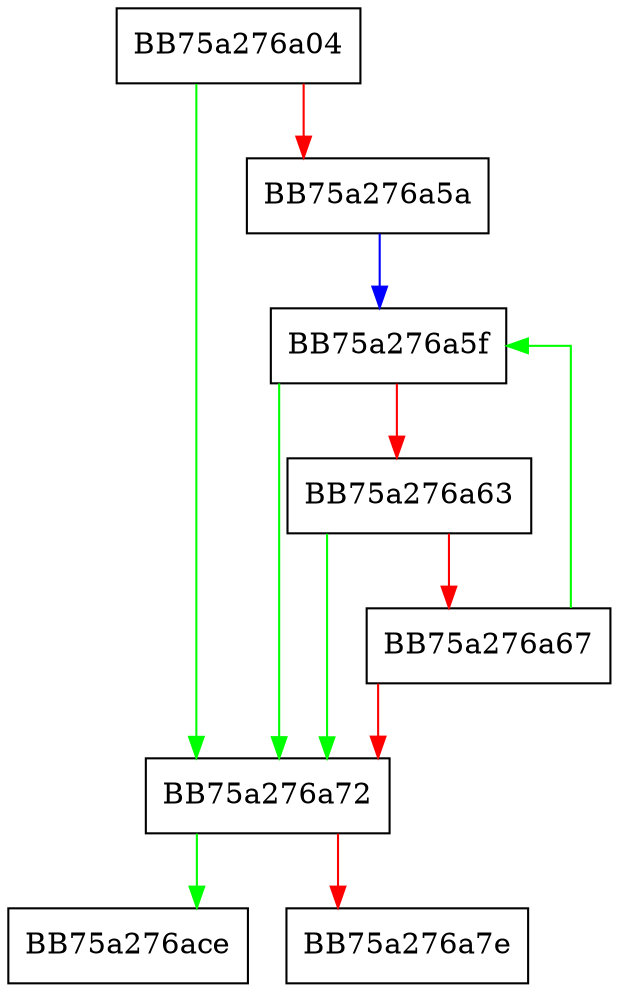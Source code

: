 digraph winLogErrorAtLine {
  node [shape="box"];
  graph [splines=ortho];
  BB75a276a04 -> BB75a276a72 [color="green"];
  BB75a276a04 -> BB75a276a5a [color="red"];
  BB75a276a5a -> BB75a276a5f [color="blue"];
  BB75a276a5f -> BB75a276a72 [color="green"];
  BB75a276a5f -> BB75a276a63 [color="red"];
  BB75a276a63 -> BB75a276a72 [color="green"];
  BB75a276a63 -> BB75a276a67 [color="red"];
  BB75a276a67 -> BB75a276a5f [color="green"];
  BB75a276a67 -> BB75a276a72 [color="red"];
  BB75a276a72 -> BB75a276ace [color="green"];
  BB75a276a72 -> BB75a276a7e [color="red"];
}